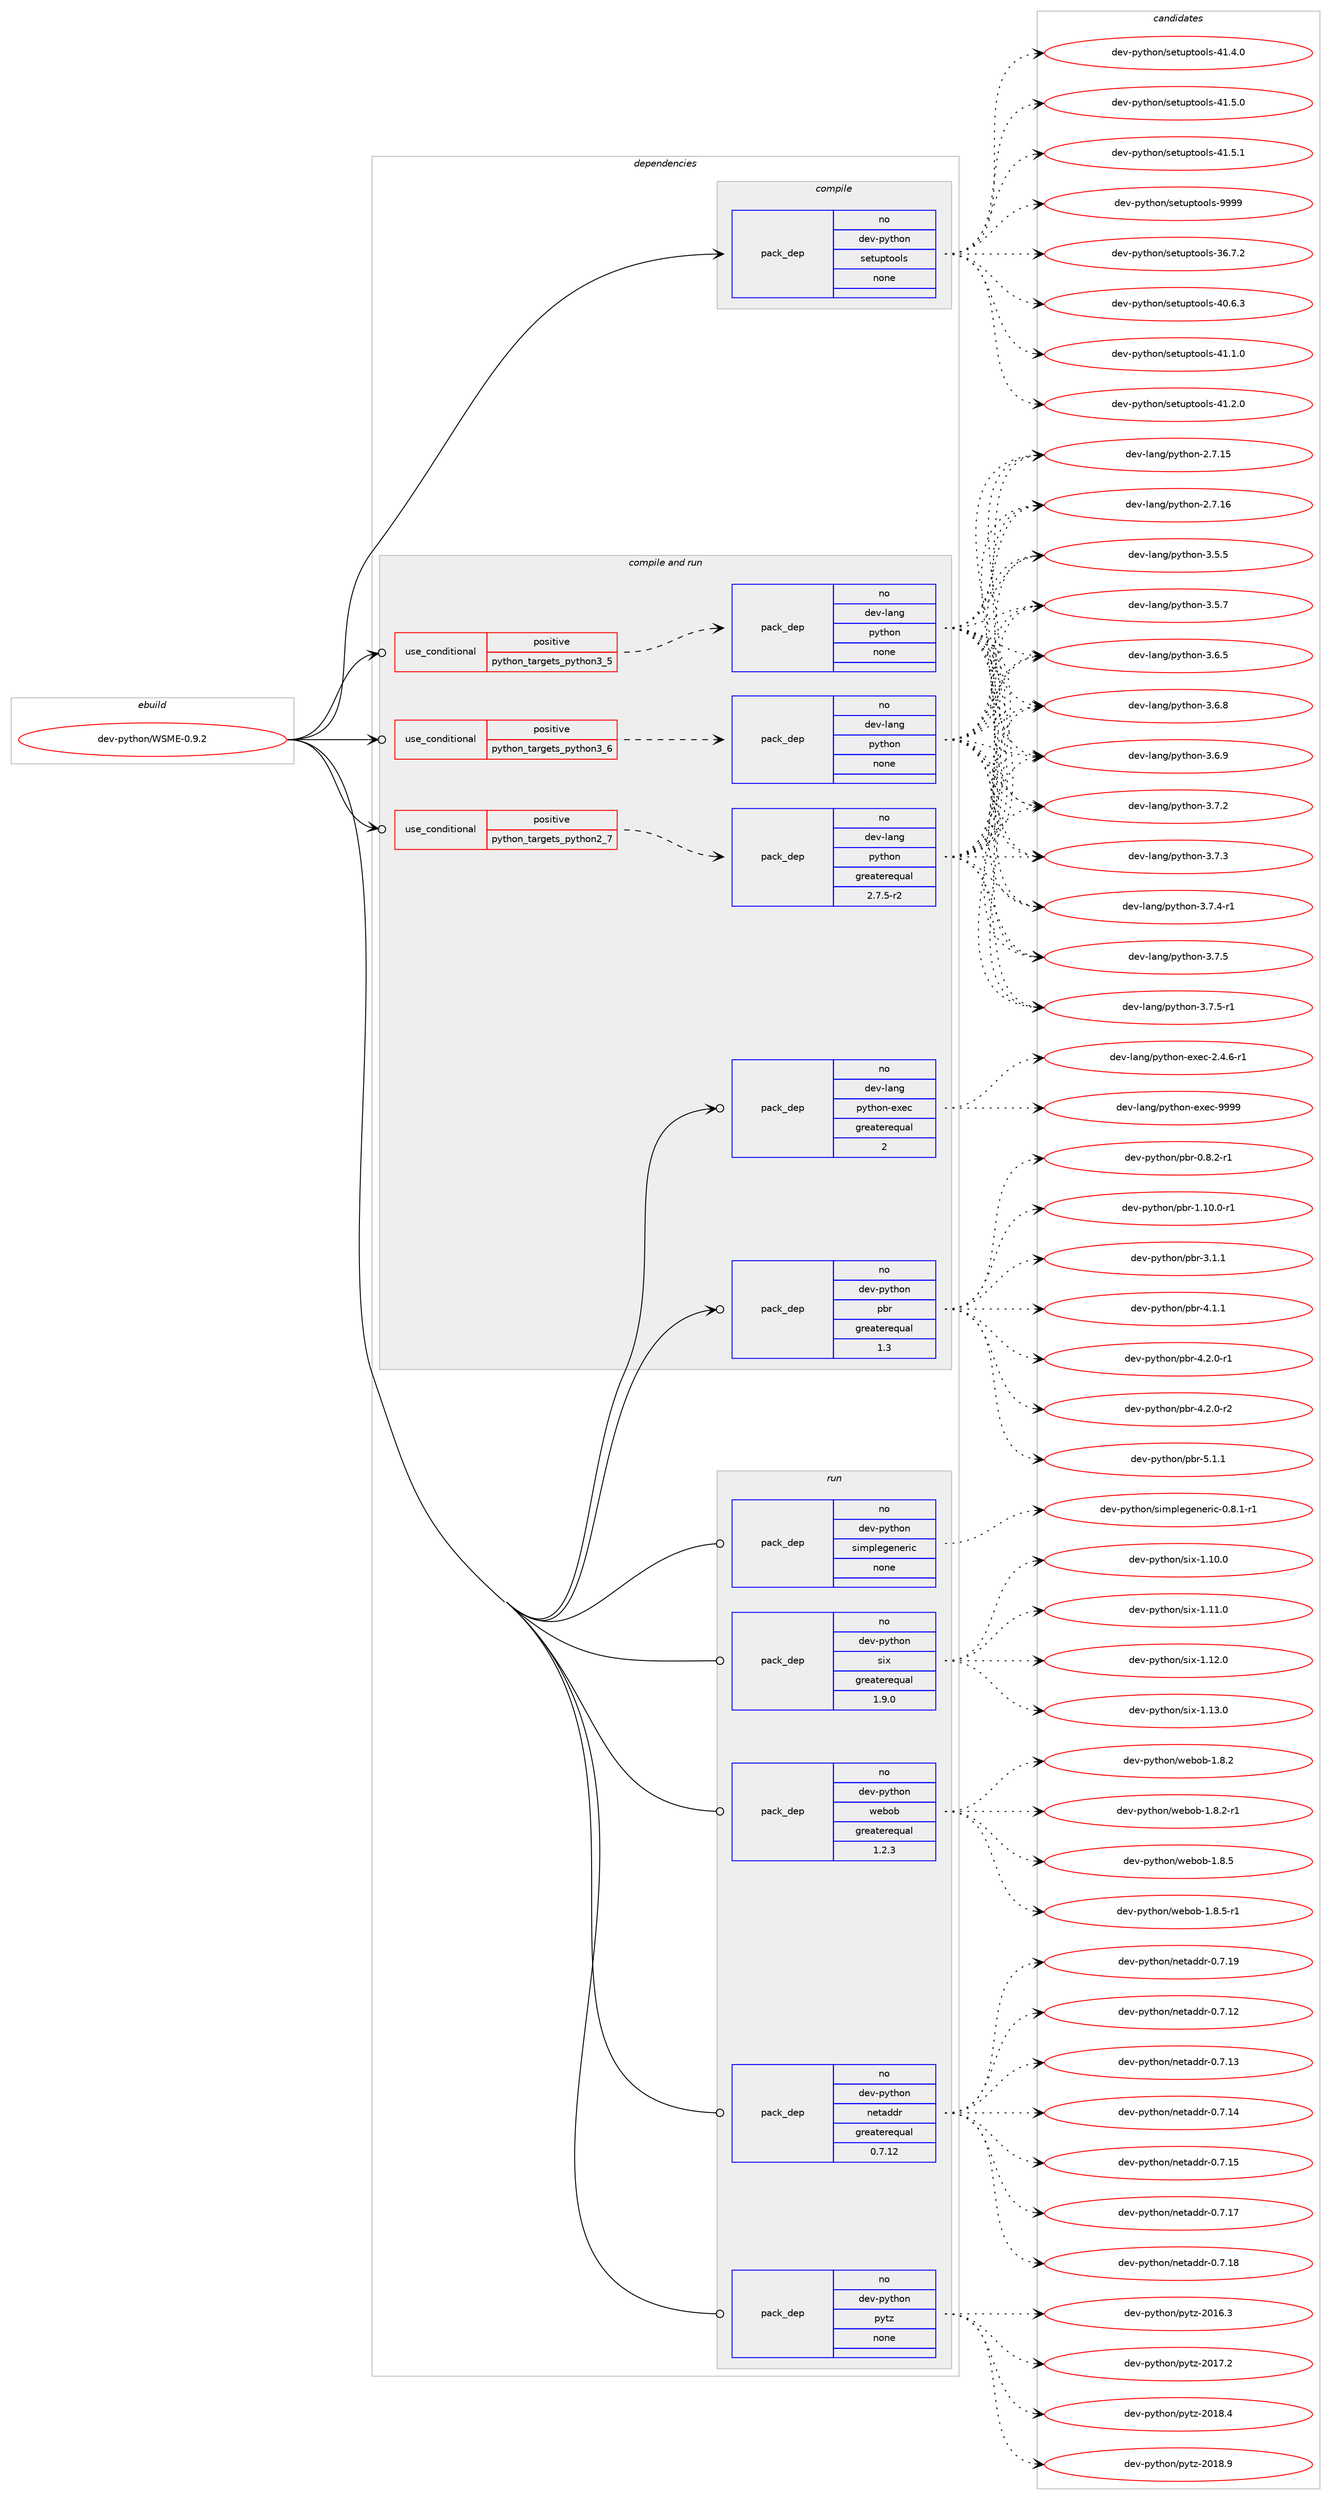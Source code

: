 digraph prolog {

# *************
# Graph options
# *************

newrank=true;
concentrate=true;
compound=true;
graph [rankdir=LR,fontname=Helvetica,fontsize=10,ranksep=1.5];#, ranksep=2.5, nodesep=0.2];
edge  [arrowhead=vee];
node  [fontname=Helvetica,fontsize=10];

# **********
# The ebuild
# **********

subgraph cluster_leftcol {
color=gray;
rank=same;
label=<<i>ebuild</i>>;
id [label="dev-python/WSME-0.9.2", color=red, width=4, href="../dev-python/WSME-0.9.2.svg"];
}

# ****************
# The dependencies
# ****************

subgraph cluster_midcol {
color=gray;
label=<<i>dependencies</i>>;
subgraph cluster_compile {
fillcolor="#eeeeee";
style=filled;
label=<<i>compile</i>>;
subgraph pack445724 {
dependency593381 [label=<<TABLE BORDER="0" CELLBORDER="1" CELLSPACING="0" CELLPADDING="4" WIDTH="220"><TR><TD ROWSPAN="6" CELLPADDING="30">pack_dep</TD></TR><TR><TD WIDTH="110">no</TD></TR><TR><TD>dev-python</TD></TR><TR><TD>setuptools</TD></TR><TR><TD>none</TD></TR><TR><TD></TD></TR></TABLE>>, shape=none, color=blue];
}
id:e -> dependency593381:w [weight=20,style="solid",arrowhead="vee"];
}
subgraph cluster_compileandrun {
fillcolor="#eeeeee";
style=filled;
label=<<i>compile and run</i>>;
subgraph cond135885 {
dependency593382 [label=<<TABLE BORDER="0" CELLBORDER="1" CELLSPACING="0" CELLPADDING="4"><TR><TD ROWSPAN="3" CELLPADDING="10">use_conditional</TD></TR><TR><TD>positive</TD></TR><TR><TD>python_targets_python2_7</TD></TR></TABLE>>, shape=none, color=red];
subgraph pack445725 {
dependency593383 [label=<<TABLE BORDER="0" CELLBORDER="1" CELLSPACING="0" CELLPADDING="4" WIDTH="220"><TR><TD ROWSPAN="6" CELLPADDING="30">pack_dep</TD></TR><TR><TD WIDTH="110">no</TD></TR><TR><TD>dev-lang</TD></TR><TR><TD>python</TD></TR><TR><TD>greaterequal</TD></TR><TR><TD>2.7.5-r2</TD></TR></TABLE>>, shape=none, color=blue];
}
dependency593382:e -> dependency593383:w [weight=20,style="dashed",arrowhead="vee"];
}
id:e -> dependency593382:w [weight=20,style="solid",arrowhead="odotvee"];
subgraph cond135886 {
dependency593384 [label=<<TABLE BORDER="0" CELLBORDER="1" CELLSPACING="0" CELLPADDING="4"><TR><TD ROWSPAN="3" CELLPADDING="10">use_conditional</TD></TR><TR><TD>positive</TD></TR><TR><TD>python_targets_python3_5</TD></TR></TABLE>>, shape=none, color=red];
subgraph pack445726 {
dependency593385 [label=<<TABLE BORDER="0" CELLBORDER="1" CELLSPACING="0" CELLPADDING="4" WIDTH="220"><TR><TD ROWSPAN="6" CELLPADDING="30">pack_dep</TD></TR><TR><TD WIDTH="110">no</TD></TR><TR><TD>dev-lang</TD></TR><TR><TD>python</TD></TR><TR><TD>none</TD></TR><TR><TD></TD></TR></TABLE>>, shape=none, color=blue];
}
dependency593384:e -> dependency593385:w [weight=20,style="dashed",arrowhead="vee"];
}
id:e -> dependency593384:w [weight=20,style="solid",arrowhead="odotvee"];
subgraph cond135887 {
dependency593386 [label=<<TABLE BORDER="0" CELLBORDER="1" CELLSPACING="0" CELLPADDING="4"><TR><TD ROWSPAN="3" CELLPADDING="10">use_conditional</TD></TR><TR><TD>positive</TD></TR><TR><TD>python_targets_python3_6</TD></TR></TABLE>>, shape=none, color=red];
subgraph pack445727 {
dependency593387 [label=<<TABLE BORDER="0" CELLBORDER="1" CELLSPACING="0" CELLPADDING="4" WIDTH="220"><TR><TD ROWSPAN="6" CELLPADDING="30">pack_dep</TD></TR><TR><TD WIDTH="110">no</TD></TR><TR><TD>dev-lang</TD></TR><TR><TD>python</TD></TR><TR><TD>none</TD></TR><TR><TD></TD></TR></TABLE>>, shape=none, color=blue];
}
dependency593386:e -> dependency593387:w [weight=20,style="dashed",arrowhead="vee"];
}
id:e -> dependency593386:w [weight=20,style="solid",arrowhead="odotvee"];
subgraph pack445728 {
dependency593388 [label=<<TABLE BORDER="0" CELLBORDER="1" CELLSPACING="0" CELLPADDING="4" WIDTH="220"><TR><TD ROWSPAN="6" CELLPADDING="30">pack_dep</TD></TR><TR><TD WIDTH="110">no</TD></TR><TR><TD>dev-lang</TD></TR><TR><TD>python-exec</TD></TR><TR><TD>greaterequal</TD></TR><TR><TD>2</TD></TR></TABLE>>, shape=none, color=blue];
}
id:e -> dependency593388:w [weight=20,style="solid",arrowhead="odotvee"];
subgraph pack445729 {
dependency593389 [label=<<TABLE BORDER="0" CELLBORDER="1" CELLSPACING="0" CELLPADDING="4" WIDTH="220"><TR><TD ROWSPAN="6" CELLPADDING="30">pack_dep</TD></TR><TR><TD WIDTH="110">no</TD></TR><TR><TD>dev-python</TD></TR><TR><TD>pbr</TD></TR><TR><TD>greaterequal</TD></TR><TR><TD>1.3</TD></TR></TABLE>>, shape=none, color=blue];
}
id:e -> dependency593389:w [weight=20,style="solid",arrowhead="odotvee"];
}
subgraph cluster_run {
fillcolor="#eeeeee";
style=filled;
label=<<i>run</i>>;
subgraph pack445730 {
dependency593390 [label=<<TABLE BORDER="0" CELLBORDER="1" CELLSPACING="0" CELLPADDING="4" WIDTH="220"><TR><TD ROWSPAN="6" CELLPADDING="30">pack_dep</TD></TR><TR><TD WIDTH="110">no</TD></TR><TR><TD>dev-python</TD></TR><TR><TD>netaddr</TD></TR><TR><TD>greaterequal</TD></TR><TR><TD>0.7.12</TD></TR></TABLE>>, shape=none, color=blue];
}
id:e -> dependency593390:w [weight=20,style="solid",arrowhead="odot"];
subgraph pack445731 {
dependency593391 [label=<<TABLE BORDER="0" CELLBORDER="1" CELLSPACING="0" CELLPADDING="4" WIDTH="220"><TR><TD ROWSPAN="6" CELLPADDING="30">pack_dep</TD></TR><TR><TD WIDTH="110">no</TD></TR><TR><TD>dev-python</TD></TR><TR><TD>pytz</TD></TR><TR><TD>none</TD></TR><TR><TD></TD></TR></TABLE>>, shape=none, color=blue];
}
id:e -> dependency593391:w [weight=20,style="solid",arrowhead="odot"];
subgraph pack445732 {
dependency593392 [label=<<TABLE BORDER="0" CELLBORDER="1" CELLSPACING="0" CELLPADDING="4" WIDTH="220"><TR><TD ROWSPAN="6" CELLPADDING="30">pack_dep</TD></TR><TR><TD WIDTH="110">no</TD></TR><TR><TD>dev-python</TD></TR><TR><TD>simplegeneric</TD></TR><TR><TD>none</TD></TR><TR><TD></TD></TR></TABLE>>, shape=none, color=blue];
}
id:e -> dependency593392:w [weight=20,style="solid",arrowhead="odot"];
subgraph pack445733 {
dependency593393 [label=<<TABLE BORDER="0" CELLBORDER="1" CELLSPACING="0" CELLPADDING="4" WIDTH="220"><TR><TD ROWSPAN="6" CELLPADDING="30">pack_dep</TD></TR><TR><TD WIDTH="110">no</TD></TR><TR><TD>dev-python</TD></TR><TR><TD>six</TD></TR><TR><TD>greaterequal</TD></TR><TR><TD>1.9.0</TD></TR></TABLE>>, shape=none, color=blue];
}
id:e -> dependency593393:w [weight=20,style="solid",arrowhead="odot"];
subgraph pack445734 {
dependency593394 [label=<<TABLE BORDER="0" CELLBORDER="1" CELLSPACING="0" CELLPADDING="4" WIDTH="220"><TR><TD ROWSPAN="6" CELLPADDING="30">pack_dep</TD></TR><TR><TD WIDTH="110">no</TD></TR><TR><TD>dev-python</TD></TR><TR><TD>webob</TD></TR><TR><TD>greaterequal</TD></TR><TR><TD>1.2.3</TD></TR></TABLE>>, shape=none, color=blue];
}
id:e -> dependency593394:w [weight=20,style="solid",arrowhead="odot"];
}
}

# **************
# The candidates
# **************

subgraph cluster_choices {
rank=same;
color=gray;
label=<<i>candidates</i>>;

subgraph choice445724 {
color=black;
nodesep=1;
choice100101118451121211161041111104711510111611711211611111110811545515446554650 [label="dev-python/setuptools-36.7.2", color=red, width=4,href="../dev-python/setuptools-36.7.2.svg"];
choice100101118451121211161041111104711510111611711211611111110811545524846544651 [label="dev-python/setuptools-40.6.3", color=red, width=4,href="../dev-python/setuptools-40.6.3.svg"];
choice100101118451121211161041111104711510111611711211611111110811545524946494648 [label="dev-python/setuptools-41.1.0", color=red, width=4,href="../dev-python/setuptools-41.1.0.svg"];
choice100101118451121211161041111104711510111611711211611111110811545524946504648 [label="dev-python/setuptools-41.2.0", color=red, width=4,href="../dev-python/setuptools-41.2.0.svg"];
choice100101118451121211161041111104711510111611711211611111110811545524946524648 [label="dev-python/setuptools-41.4.0", color=red, width=4,href="../dev-python/setuptools-41.4.0.svg"];
choice100101118451121211161041111104711510111611711211611111110811545524946534648 [label="dev-python/setuptools-41.5.0", color=red, width=4,href="../dev-python/setuptools-41.5.0.svg"];
choice100101118451121211161041111104711510111611711211611111110811545524946534649 [label="dev-python/setuptools-41.5.1", color=red, width=4,href="../dev-python/setuptools-41.5.1.svg"];
choice10010111845112121116104111110471151011161171121161111111081154557575757 [label="dev-python/setuptools-9999", color=red, width=4,href="../dev-python/setuptools-9999.svg"];
dependency593381:e -> choice100101118451121211161041111104711510111611711211611111110811545515446554650:w [style=dotted,weight="100"];
dependency593381:e -> choice100101118451121211161041111104711510111611711211611111110811545524846544651:w [style=dotted,weight="100"];
dependency593381:e -> choice100101118451121211161041111104711510111611711211611111110811545524946494648:w [style=dotted,weight="100"];
dependency593381:e -> choice100101118451121211161041111104711510111611711211611111110811545524946504648:w [style=dotted,weight="100"];
dependency593381:e -> choice100101118451121211161041111104711510111611711211611111110811545524946524648:w [style=dotted,weight="100"];
dependency593381:e -> choice100101118451121211161041111104711510111611711211611111110811545524946534648:w [style=dotted,weight="100"];
dependency593381:e -> choice100101118451121211161041111104711510111611711211611111110811545524946534649:w [style=dotted,weight="100"];
dependency593381:e -> choice10010111845112121116104111110471151011161171121161111111081154557575757:w [style=dotted,weight="100"];
}
subgraph choice445725 {
color=black;
nodesep=1;
choice10010111845108971101034711212111610411111045504655464953 [label="dev-lang/python-2.7.15", color=red, width=4,href="../dev-lang/python-2.7.15.svg"];
choice10010111845108971101034711212111610411111045504655464954 [label="dev-lang/python-2.7.16", color=red, width=4,href="../dev-lang/python-2.7.16.svg"];
choice100101118451089711010347112121116104111110455146534653 [label="dev-lang/python-3.5.5", color=red, width=4,href="../dev-lang/python-3.5.5.svg"];
choice100101118451089711010347112121116104111110455146534655 [label="dev-lang/python-3.5.7", color=red, width=4,href="../dev-lang/python-3.5.7.svg"];
choice100101118451089711010347112121116104111110455146544653 [label="dev-lang/python-3.6.5", color=red, width=4,href="../dev-lang/python-3.6.5.svg"];
choice100101118451089711010347112121116104111110455146544656 [label="dev-lang/python-3.6.8", color=red, width=4,href="../dev-lang/python-3.6.8.svg"];
choice100101118451089711010347112121116104111110455146544657 [label="dev-lang/python-3.6.9", color=red, width=4,href="../dev-lang/python-3.6.9.svg"];
choice100101118451089711010347112121116104111110455146554650 [label="dev-lang/python-3.7.2", color=red, width=4,href="../dev-lang/python-3.7.2.svg"];
choice100101118451089711010347112121116104111110455146554651 [label="dev-lang/python-3.7.3", color=red, width=4,href="../dev-lang/python-3.7.3.svg"];
choice1001011184510897110103471121211161041111104551465546524511449 [label="dev-lang/python-3.7.4-r1", color=red, width=4,href="../dev-lang/python-3.7.4-r1.svg"];
choice100101118451089711010347112121116104111110455146554653 [label="dev-lang/python-3.7.5", color=red, width=4,href="../dev-lang/python-3.7.5.svg"];
choice1001011184510897110103471121211161041111104551465546534511449 [label="dev-lang/python-3.7.5-r1", color=red, width=4,href="../dev-lang/python-3.7.5-r1.svg"];
dependency593383:e -> choice10010111845108971101034711212111610411111045504655464953:w [style=dotted,weight="100"];
dependency593383:e -> choice10010111845108971101034711212111610411111045504655464954:w [style=dotted,weight="100"];
dependency593383:e -> choice100101118451089711010347112121116104111110455146534653:w [style=dotted,weight="100"];
dependency593383:e -> choice100101118451089711010347112121116104111110455146534655:w [style=dotted,weight="100"];
dependency593383:e -> choice100101118451089711010347112121116104111110455146544653:w [style=dotted,weight="100"];
dependency593383:e -> choice100101118451089711010347112121116104111110455146544656:w [style=dotted,weight="100"];
dependency593383:e -> choice100101118451089711010347112121116104111110455146544657:w [style=dotted,weight="100"];
dependency593383:e -> choice100101118451089711010347112121116104111110455146554650:w [style=dotted,weight="100"];
dependency593383:e -> choice100101118451089711010347112121116104111110455146554651:w [style=dotted,weight="100"];
dependency593383:e -> choice1001011184510897110103471121211161041111104551465546524511449:w [style=dotted,weight="100"];
dependency593383:e -> choice100101118451089711010347112121116104111110455146554653:w [style=dotted,weight="100"];
dependency593383:e -> choice1001011184510897110103471121211161041111104551465546534511449:w [style=dotted,weight="100"];
}
subgraph choice445726 {
color=black;
nodesep=1;
choice10010111845108971101034711212111610411111045504655464953 [label="dev-lang/python-2.7.15", color=red, width=4,href="../dev-lang/python-2.7.15.svg"];
choice10010111845108971101034711212111610411111045504655464954 [label="dev-lang/python-2.7.16", color=red, width=4,href="../dev-lang/python-2.7.16.svg"];
choice100101118451089711010347112121116104111110455146534653 [label="dev-lang/python-3.5.5", color=red, width=4,href="../dev-lang/python-3.5.5.svg"];
choice100101118451089711010347112121116104111110455146534655 [label="dev-lang/python-3.5.7", color=red, width=4,href="../dev-lang/python-3.5.7.svg"];
choice100101118451089711010347112121116104111110455146544653 [label="dev-lang/python-3.6.5", color=red, width=4,href="../dev-lang/python-3.6.5.svg"];
choice100101118451089711010347112121116104111110455146544656 [label="dev-lang/python-3.6.8", color=red, width=4,href="../dev-lang/python-3.6.8.svg"];
choice100101118451089711010347112121116104111110455146544657 [label="dev-lang/python-3.6.9", color=red, width=4,href="../dev-lang/python-3.6.9.svg"];
choice100101118451089711010347112121116104111110455146554650 [label="dev-lang/python-3.7.2", color=red, width=4,href="../dev-lang/python-3.7.2.svg"];
choice100101118451089711010347112121116104111110455146554651 [label="dev-lang/python-3.7.3", color=red, width=4,href="../dev-lang/python-3.7.3.svg"];
choice1001011184510897110103471121211161041111104551465546524511449 [label="dev-lang/python-3.7.4-r1", color=red, width=4,href="../dev-lang/python-3.7.4-r1.svg"];
choice100101118451089711010347112121116104111110455146554653 [label="dev-lang/python-3.7.5", color=red, width=4,href="../dev-lang/python-3.7.5.svg"];
choice1001011184510897110103471121211161041111104551465546534511449 [label="dev-lang/python-3.7.5-r1", color=red, width=4,href="../dev-lang/python-3.7.5-r1.svg"];
dependency593385:e -> choice10010111845108971101034711212111610411111045504655464953:w [style=dotted,weight="100"];
dependency593385:e -> choice10010111845108971101034711212111610411111045504655464954:w [style=dotted,weight="100"];
dependency593385:e -> choice100101118451089711010347112121116104111110455146534653:w [style=dotted,weight="100"];
dependency593385:e -> choice100101118451089711010347112121116104111110455146534655:w [style=dotted,weight="100"];
dependency593385:e -> choice100101118451089711010347112121116104111110455146544653:w [style=dotted,weight="100"];
dependency593385:e -> choice100101118451089711010347112121116104111110455146544656:w [style=dotted,weight="100"];
dependency593385:e -> choice100101118451089711010347112121116104111110455146544657:w [style=dotted,weight="100"];
dependency593385:e -> choice100101118451089711010347112121116104111110455146554650:w [style=dotted,weight="100"];
dependency593385:e -> choice100101118451089711010347112121116104111110455146554651:w [style=dotted,weight="100"];
dependency593385:e -> choice1001011184510897110103471121211161041111104551465546524511449:w [style=dotted,weight="100"];
dependency593385:e -> choice100101118451089711010347112121116104111110455146554653:w [style=dotted,weight="100"];
dependency593385:e -> choice1001011184510897110103471121211161041111104551465546534511449:w [style=dotted,weight="100"];
}
subgraph choice445727 {
color=black;
nodesep=1;
choice10010111845108971101034711212111610411111045504655464953 [label="dev-lang/python-2.7.15", color=red, width=4,href="../dev-lang/python-2.7.15.svg"];
choice10010111845108971101034711212111610411111045504655464954 [label="dev-lang/python-2.7.16", color=red, width=4,href="../dev-lang/python-2.7.16.svg"];
choice100101118451089711010347112121116104111110455146534653 [label="dev-lang/python-3.5.5", color=red, width=4,href="../dev-lang/python-3.5.5.svg"];
choice100101118451089711010347112121116104111110455146534655 [label="dev-lang/python-3.5.7", color=red, width=4,href="../dev-lang/python-3.5.7.svg"];
choice100101118451089711010347112121116104111110455146544653 [label="dev-lang/python-3.6.5", color=red, width=4,href="../dev-lang/python-3.6.5.svg"];
choice100101118451089711010347112121116104111110455146544656 [label="dev-lang/python-3.6.8", color=red, width=4,href="../dev-lang/python-3.6.8.svg"];
choice100101118451089711010347112121116104111110455146544657 [label="dev-lang/python-3.6.9", color=red, width=4,href="../dev-lang/python-3.6.9.svg"];
choice100101118451089711010347112121116104111110455146554650 [label="dev-lang/python-3.7.2", color=red, width=4,href="../dev-lang/python-3.7.2.svg"];
choice100101118451089711010347112121116104111110455146554651 [label="dev-lang/python-3.7.3", color=red, width=4,href="../dev-lang/python-3.7.3.svg"];
choice1001011184510897110103471121211161041111104551465546524511449 [label="dev-lang/python-3.7.4-r1", color=red, width=4,href="../dev-lang/python-3.7.4-r1.svg"];
choice100101118451089711010347112121116104111110455146554653 [label="dev-lang/python-3.7.5", color=red, width=4,href="../dev-lang/python-3.7.5.svg"];
choice1001011184510897110103471121211161041111104551465546534511449 [label="dev-lang/python-3.7.5-r1", color=red, width=4,href="../dev-lang/python-3.7.5-r1.svg"];
dependency593387:e -> choice10010111845108971101034711212111610411111045504655464953:w [style=dotted,weight="100"];
dependency593387:e -> choice10010111845108971101034711212111610411111045504655464954:w [style=dotted,weight="100"];
dependency593387:e -> choice100101118451089711010347112121116104111110455146534653:w [style=dotted,weight="100"];
dependency593387:e -> choice100101118451089711010347112121116104111110455146534655:w [style=dotted,weight="100"];
dependency593387:e -> choice100101118451089711010347112121116104111110455146544653:w [style=dotted,weight="100"];
dependency593387:e -> choice100101118451089711010347112121116104111110455146544656:w [style=dotted,weight="100"];
dependency593387:e -> choice100101118451089711010347112121116104111110455146544657:w [style=dotted,weight="100"];
dependency593387:e -> choice100101118451089711010347112121116104111110455146554650:w [style=dotted,weight="100"];
dependency593387:e -> choice100101118451089711010347112121116104111110455146554651:w [style=dotted,weight="100"];
dependency593387:e -> choice1001011184510897110103471121211161041111104551465546524511449:w [style=dotted,weight="100"];
dependency593387:e -> choice100101118451089711010347112121116104111110455146554653:w [style=dotted,weight="100"];
dependency593387:e -> choice1001011184510897110103471121211161041111104551465546534511449:w [style=dotted,weight="100"];
}
subgraph choice445728 {
color=black;
nodesep=1;
choice10010111845108971101034711212111610411111045101120101994550465246544511449 [label="dev-lang/python-exec-2.4.6-r1", color=red, width=4,href="../dev-lang/python-exec-2.4.6-r1.svg"];
choice10010111845108971101034711212111610411111045101120101994557575757 [label="dev-lang/python-exec-9999", color=red, width=4,href="../dev-lang/python-exec-9999.svg"];
dependency593388:e -> choice10010111845108971101034711212111610411111045101120101994550465246544511449:w [style=dotted,weight="100"];
dependency593388:e -> choice10010111845108971101034711212111610411111045101120101994557575757:w [style=dotted,weight="100"];
}
subgraph choice445729 {
color=black;
nodesep=1;
choice1001011184511212111610411111047112981144548465646504511449 [label="dev-python/pbr-0.8.2-r1", color=red, width=4,href="../dev-python/pbr-0.8.2-r1.svg"];
choice100101118451121211161041111104711298114454946494846484511449 [label="dev-python/pbr-1.10.0-r1", color=red, width=4,href="../dev-python/pbr-1.10.0-r1.svg"];
choice100101118451121211161041111104711298114455146494649 [label="dev-python/pbr-3.1.1", color=red, width=4,href="../dev-python/pbr-3.1.1.svg"];
choice100101118451121211161041111104711298114455246494649 [label="dev-python/pbr-4.1.1", color=red, width=4,href="../dev-python/pbr-4.1.1.svg"];
choice1001011184511212111610411111047112981144552465046484511449 [label="dev-python/pbr-4.2.0-r1", color=red, width=4,href="../dev-python/pbr-4.2.0-r1.svg"];
choice1001011184511212111610411111047112981144552465046484511450 [label="dev-python/pbr-4.2.0-r2", color=red, width=4,href="../dev-python/pbr-4.2.0-r2.svg"];
choice100101118451121211161041111104711298114455346494649 [label="dev-python/pbr-5.1.1", color=red, width=4,href="../dev-python/pbr-5.1.1.svg"];
dependency593389:e -> choice1001011184511212111610411111047112981144548465646504511449:w [style=dotted,weight="100"];
dependency593389:e -> choice100101118451121211161041111104711298114454946494846484511449:w [style=dotted,weight="100"];
dependency593389:e -> choice100101118451121211161041111104711298114455146494649:w [style=dotted,weight="100"];
dependency593389:e -> choice100101118451121211161041111104711298114455246494649:w [style=dotted,weight="100"];
dependency593389:e -> choice1001011184511212111610411111047112981144552465046484511449:w [style=dotted,weight="100"];
dependency593389:e -> choice1001011184511212111610411111047112981144552465046484511450:w [style=dotted,weight="100"];
dependency593389:e -> choice100101118451121211161041111104711298114455346494649:w [style=dotted,weight="100"];
}
subgraph choice445730 {
color=black;
nodesep=1;
choice10010111845112121116104111110471101011169710010011445484655464950 [label="dev-python/netaddr-0.7.12", color=red, width=4,href="../dev-python/netaddr-0.7.12.svg"];
choice10010111845112121116104111110471101011169710010011445484655464951 [label="dev-python/netaddr-0.7.13", color=red, width=4,href="../dev-python/netaddr-0.7.13.svg"];
choice10010111845112121116104111110471101011169710010011445484655464952 [label="dev-python/netaddr-0.7.14", color=red, width=4,href="../dev-python/netaddr-0.7.14.svg"];
choice10010111845112121116104111110471101011169710010011445484655464953 [label="dev-python/netaddr-0.7.15", color=red, width=4,href="../dev-python/netaddr-0.7.15.svg"];
choice10010111845112121116104111110471101011169710010011445484655464955 [label="dev-python/netaddr-0.7.17", color=red, width=4,href="../dev-python/netaddr-0.7.17.svg"];
choice10010111845112121116104111110471101011169710010011445484655464956 [label="dev-python/netaddr-0.7.18", color=red, width=4,href="../dev-python/netaddr-0.7.18.svg"];
choice10010111845112121116104111110471101011169710010011445484655464957 [label="dev-python/netaddr-0.7.19", color=red, width=4,href="../dev-python/netaddr-0.7.19.svg"];
dependency593390:e -> choice10010111845112121116104111110471101011169710010011445484655464950:w [style=dotted,weight="100"];
dependency593390:e -> choice10010111845112121116104111110471101011169710010011445484655464951:w [style=dotted,weight="100"];
dependency593390:e -> choice10010111845112121116104111110471101011169710010011445484655464952:w [style=dotted,weight="100"];
dependency593390:e -> choice10010111845112121116104111110471101011169710010011445484655464953:w [style=dotted,weight="100"];
dependency593390:e -> choice10010111845112121116104111110471101011169710010011445484655464955:w [style=dotted,weight="100"];
dependency593390:e -> choice10010111845112121116104111110471101011169710010011445484655464956:w [style=dotted,weight="100"];
dependency593390:e -> choice10010111845112121116104111110471101011169710010011445484655464957:w [style=dotted,weight="100"];
}
subgraph choice445731 {
color=black;
nodesep=1;
choice100101118451121211161041111104711212111612245504849544651 [label="dev-python/pytz-2016.3", color=red, width=4,href="../dev-python/pytz-2016.3.svg"];
choice100101118451121211161041111104711212111612245504849554650 [label="dev-python/pytz-2017.2", color=red, width=4,href="../dev-python/pytz-2017.2.svg"];
choice100101118451121211161041111104711212111612245504849564652 [label="dev-python/pytz-2018.4", color=red, width=4,href="../dev-python/pytz-2018.4.svg"];
choice100101118451121211161041111104711212111612245504849564657 [label="dev-python/pytz-2018.9", color=red, width=4,href="../dev-python/pytz-2018.9.svg"];
dependency593391:e -> choice100101118451121211161041111104711212111612245504849544651:w [style=dotted,weight="100"];
dependency593391:e -> choice100101118451121211161041111104711212111612245504849554650:w [style=dotted,weight="100"];
dependency593391:e -> choice100101118451121211161041111104711212111612245504849564652:w [style=dotted,weight="100"];
dependency593391:e -> choice100101118451121211161041111104711212111612245504849564657:w [style=dotted,weight="100"];
}
subgraph choice445732 {
color=black;
nodesep=1;
choice1001011184511212111610411111047115105109112108101103101110101114105994548465646494511449 [label="dev-python/simplegeneric-0.8.1-r1", color=red, width=4,href="../dev-python/simplegeneric-0.8.1-r1.svg"];
dependency593392:e -> choice1001011184511212111610411111047115105109112108101103101110101114105994548465646494511449:w [style=dotted,weight="100"];
}
subgraph choice445733 {
color=black;
nodesep=1;
choice100101118451121211161041111104711510512045494649484648 [label="dev-python/six-1.10.0", color=red, width=4,href="../dev-python/six-1.10.0.svg"];
choice100101118451121211161041111104711510512045494649494648 [label="dev-python/six-1.11.0", color=red, width=4,href="../dev-python/six-1.11.0.svg"];
choice100101118451121211161041111104711510512045494649504648 [label="dev-python/six-1.12.0", color=red, width=4,href="../dev-python/six-1.12.0.svg"];
choice100101118451121211161041111104711510512045494649514648 [label="dev-python/six-1.13.0", color=red, width=4,href="../dev-python/six-1.13.0.svg"];
dependency593393:e -> choice100101118451121211161041111104711510512045494649484648:w [style=dotted,weight="100"];
dependency593393:e -> choice100101118451121211161041111104711510512045494649494648:w [style=dotted,weight="100"];
dependency593393:e -> choice100101118451121211161041111104711510512045494649504648:w [style=dotted,weight="100"];
dependency593393:e -> choice100101118451121211161041111104711510512045494649514648:w [style=dotted,weight="100"];
}
subgraph choice445734 {
color=black;
nodesep=1;
choice10010111845112121116104111110471191019811198454946564650 [label="dev-python/webob-1.8.2", color=red, width=4,href="../dev-python/webob-1.8.2.svg"];
choice100101118451121211161041111104711910198111984549465646504511449 [label="dev-python/webob-1.8.2-r1", color=red, width=4,href="../dev-python/webob-1.8.2-r1.svg"];
choice10010111845112121116104111110471191019811198454946564653 [label="dev-python/webob-1.8.5", color=red, width=4,href="../dev-python/webob-1.8.5.svg"];
choice100101118451121211161041111104711910198111984549465646534511449 [label="dev-python/webob-1.8.5-r1", color=red, width=4,href="../dev-python/webob-1.8.5-r1.svg"];
dependency593394:e -> choice10010111845112121116104111110471191019811198454946564650:w [style=dotted,weight="100"];
dependency593394:e -> choice100101118451121211161041111104711910198111984549465646504511449:w [style=dotted,weight="100"];
dependency593394:e -> choice10010111845112121116104111110471191019811198454946564653:w [style=dotted,weight="100"];
dependency593394:e -> choice100101118451121211161041111104711910198111984549465646534511449:w [style=dotted,weight="100"];
}
}

}
